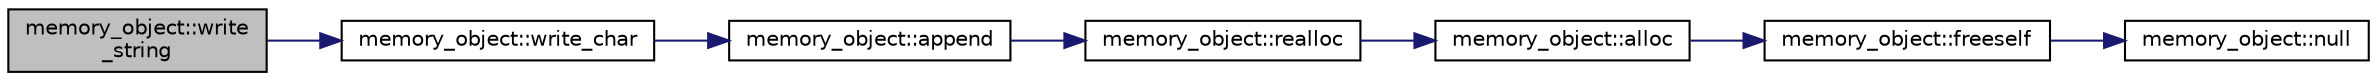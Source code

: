 digraph "memory_object::write_string"
{
  edge [fontname="Helvetica",fontsize="10",labelfontname="Helvetica",labelfontsize="10"];
  node [fontname="Helvetica",fontsize="10",shape=record];
  rankdir="LR";
  Node146 [label="memory_object::write\l_string",height=0.2,width=0.4,color="black", fillcolor="grey75", style="filled", fontcolor="black"];
  Node146 -> Node147 [color="midnightblue",fontsize="10",style="solid",fontname="Helvetica"];
  Node147 [label="memory_object::write_char",height=0.2,width=0.4,color="black", fillcolor="white", style="filled",URL="$d8/d67/classmemory__object.html#a1b2aafe9f159e3ca6384b7a8db0cc7cf"];
  Node147 -> Node148 [color="midnightblue",fontsize="10",style="solid",fontname="Helvetica"];
  Node148 [label="memory_object::append",height=0.2,width=0.4,color="black", fillcolor="white", style="filled",URL="$d8/d67/classmemory__object.html#af27e1f0829bc6372b2a2632463bb267f"];
  Node148 -> Node149 [color="midnightblue",fontsize="10",style="solid",fontname="Helvetica"];
  Node149 [label="memory_object::realloc",height=0.2,width=0.4,color="black", fillcolor="white", style="filled",URL="$d8/d67/classmemory__object.html#a29ea5862bdfae31e11a5c1ccc121b594"];
  Node149 -> Node150 [color="midnightblue",fontsize="10",style="solid",fontname="Helvetica"];
  Node150 [label="memory_object::alloc",height=0.2,width=0.4,color="black", fillcolor="white", style="filled",URL="$d8/d67/classmemory__object.html#a0768d510d8df4bed863435b637750185"];
  Node150 -> Node151 [color="midnightblue",fontsize="10",style="solid",fontname="Helvetica"];
  Node151 [label="memory_object::freeself",height=0.2,width=0.4,color="black", fillcolor="white", style="filled",URL="$d8/d67/classmemory__object.html#aea989e6df86ed48049a2747df074b62a"];
  Node151 -> Node152 [color="midnightblue",fontsize="10",style="solid",fontname="Helvetica"];
  Node152 [label="memory_object::null",height=0.2,width=0.4,color="black", fillcolor="white", style="filled",URL="$d8/d67/classmemory__object.html#a9e538ffb790fddfebcf9557386af1e76"];
}
